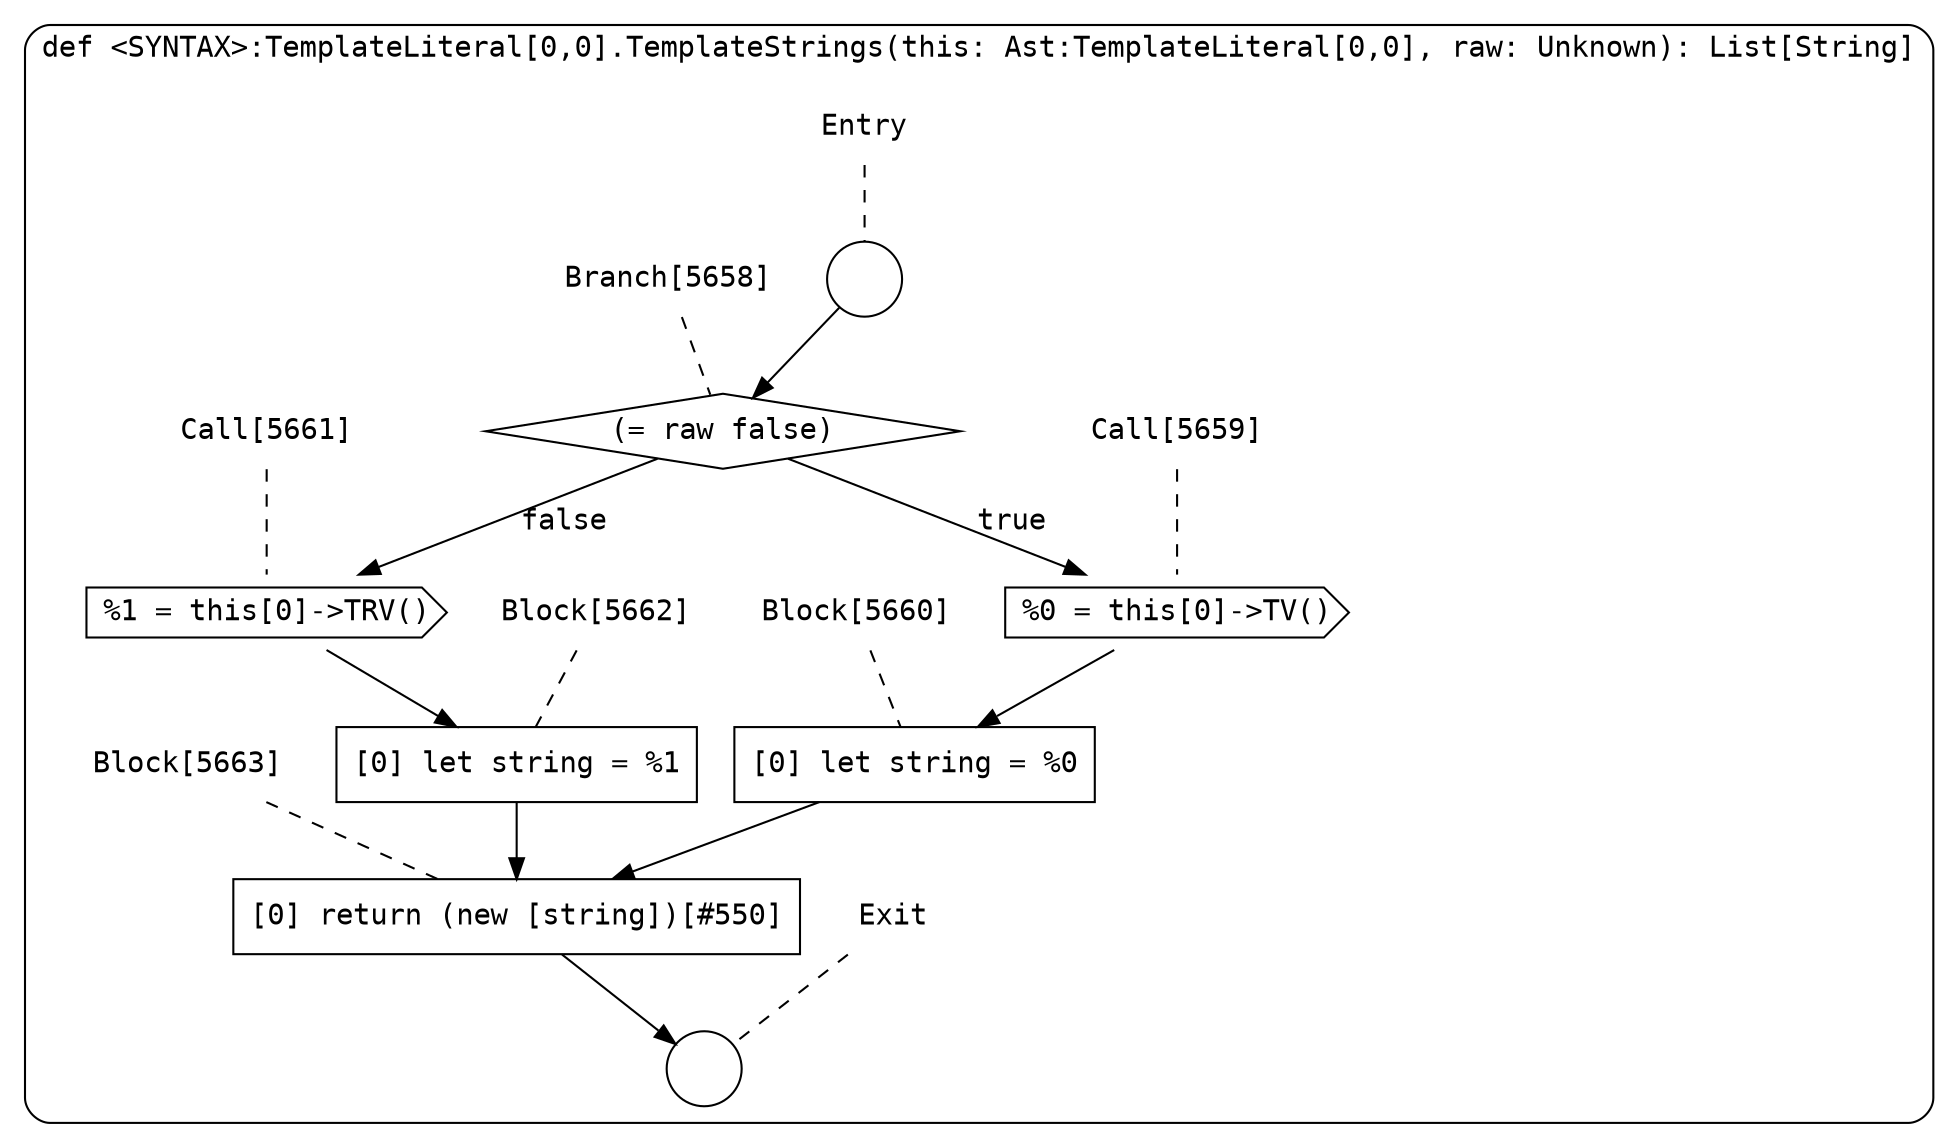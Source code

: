 digraph {
  graph [fontname = "Consolas"]
  node [fontname = "Consolas"]
  edge [fontname = "Consolas"]
  subgraph cluster1239 {
    label = "def <SYNTAX>:TemplateLiteral[0,0].TemplateStrings(this: Ast:TemplateLiteral[0,0], raw: Unknown): List[String]"
    style = rounded
    cluster1239_entry_name [shape=none, label=<<font color="black">Entry</font>>]
    cluster1239_entry_name -> cluster1239_entry [arrowhead=none, color="black", style=dashed]
    cluster1239_entry [shape=circle label=" " color="black" fillcolor="white" style=filled]
    cluster1239_entry -> node5658 [color="black"]
    cluster1239_exit_name [shape=none, label=<<font color="black">Exit</font>>]
    cluster1239_exit_name -> cluster1239_exit [arrowhead=none, color="black", style=dashed]
    cluster1239_exit [shape=circle label=" " color="black" fillcolor="white" style=filled]
    node5658_name [shape=none, label=<<font color="black">Branch[5658]</font>>]
    node5658_name -> node5658 [arrowhead=none, color="black", style=dashed]
    node5658 [shape=diamond, label=<<font color="black">(= raw false)</font>> color="black" fillcolor="white", style=filled]
    node5658 -> node5659 [label=<<font color="black">true</font>> color="black"]
    node5658 -> node5661 [label=<<font color="black">false</font>> color="black"]
    node5659_name [shape=none, label=<<font color="black">Call[5659]</font>>]
    node5659_name -> node5659 [arrowhead=none, color="black", style=dashed]
    node5659 [shape=cds, label=<<font color="black">%0 = this[0]-&gt;TV()</font>> color="black" fillcolor="white", style=filled]
    node5659 -> node5660 [color="black"]
    node5661_name [shape=none, label=<<font color="black">Call[5661]</font>>]
    node5661_name -> node5661 [arrowhead=none, color="black", style=dashed]
    node5661 [shape=cds, label=<<font color="black">%1 = this[0]-&gt;TRV()</font>> color="black" fillcolor="white", style=filled]
    node5661 -> node5662 [color="black"]
    node5660_name [shape=none, label=<<font color="black">Block[5660]</font>>]
    node5660_name -> node5660 [arrowhead=none, color="black", style=dashed]
    node5660 [shape=box, label=<<font color="black">[0] let string = %0<BR ALIGN="LEFT"/></font>> color="black" fillcolor="white", style=filled]
    node5660 -> node5663 [color="black"]
    node5662_name [shape=none, label=<<font color="black">Block[5662]</font>>]
    node5662_name -> node5662 [arrowhead=none, color="black", style=dashed]
    node5662 [shape=box, label=<<font color="black">[0] let string = %1<BR ALIGN="LEFT"/></font>> color="black" fillcolor="white", style=filled]
    node5662 -> node5663 [color="black"]
    node5663_name [shape=none, label=<<font color="black">Block[5663]</font>>]
    node5663_name -> node5663 [arrowhead=none, color="black", style=dashed]
    node5663 [shape=box, label=<<font color="black">[0] return (new [string])[#550]<BR ALIGN="LEFT"/></font>> color="black" fillcolor="white", style=filled]
    node5663 -> cluster1239_exit [color="black"]
  }
}